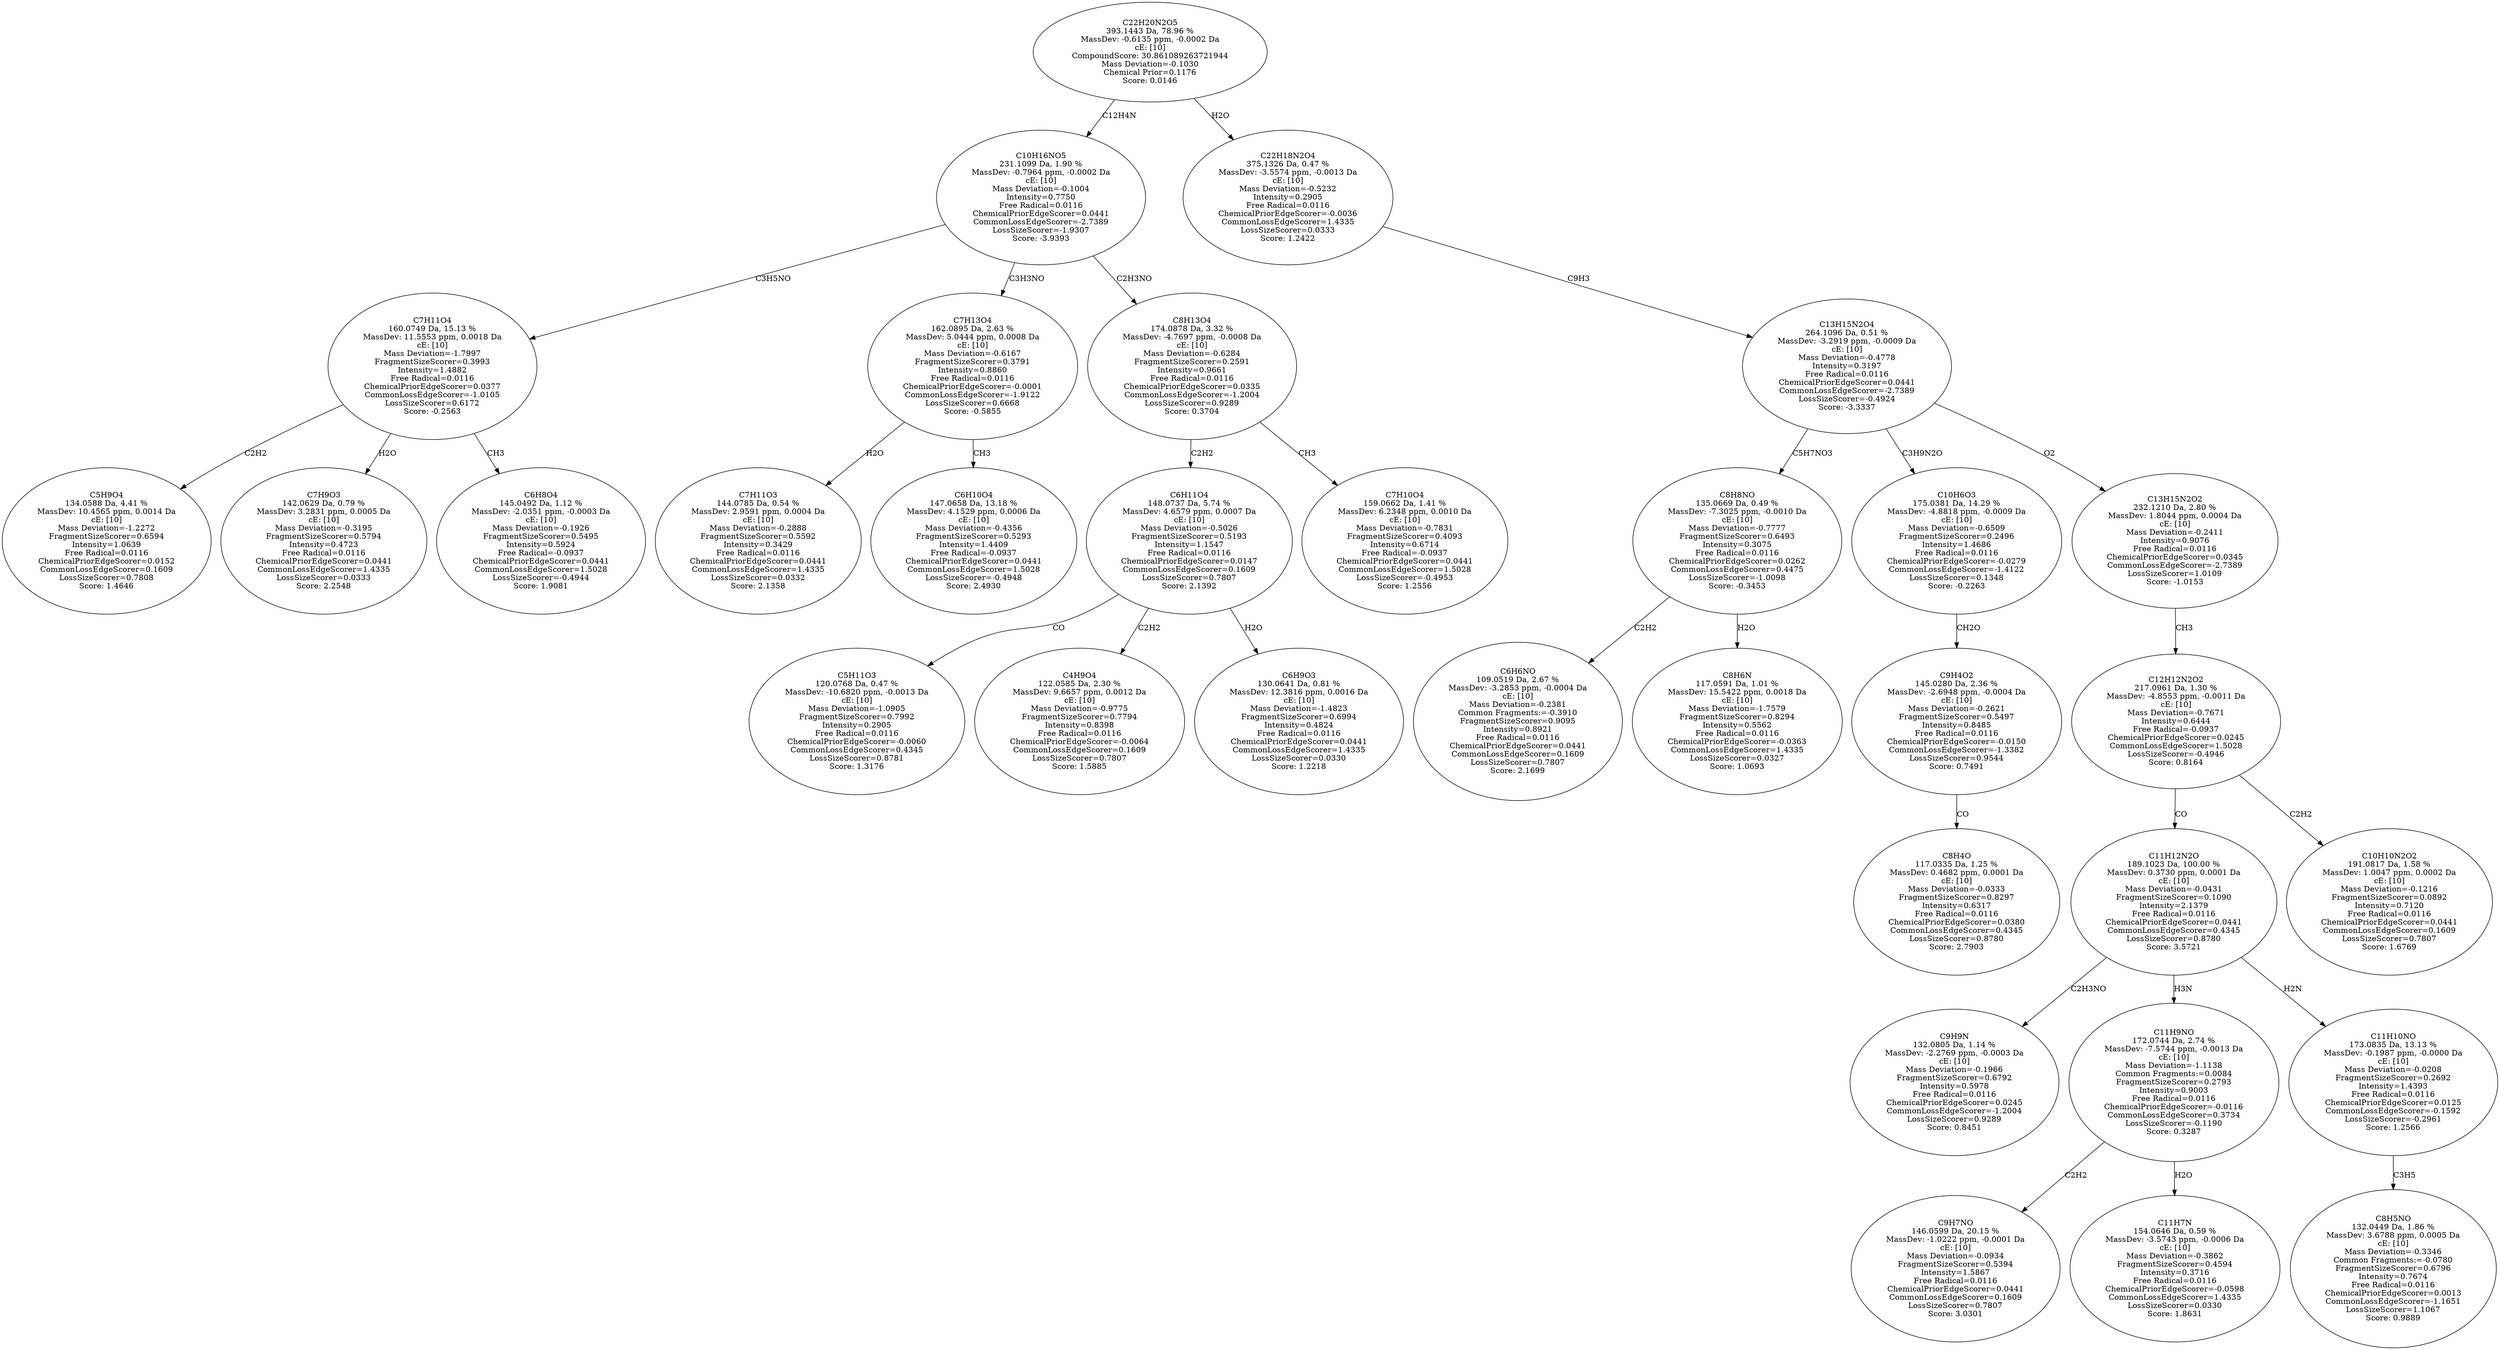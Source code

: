 strict digraph {
v1 [label="C5H9O4\n134.0588 Da, 4.41 %\nMassDev: 10.4565 ppm, 0.0014 Da\ncE: [10]\nMass Deviation=-1.2272\nFragmentSizeScorer=0.6594\nIntensity=1.0639\nFree Radical=0.0116\nChemicalPriorEdgeScorer=0.0152\nCommonLossEdgeScorer=0.1609\nLossSizeScorer=0.7808\nScore: 1.4646"];
v2 [label="C7H9O3\n142.0629 Da, 0.79 %\nMassDev: 3.2831 ppm, 0.0005 Da\ncE: [10]\nMass Deviation=-0.3195\nFragmentSizeScorer=0.5794\nIntensity=0.4723\nFree Radical=0.0116\nChemicalPriorEdgeScorer=0.0441\nCommonLossEdgeScorer=1.4335\nLossSizeScorer=0.0333\nScore: 2.2548"];
v3 [label="C6H8O4\n145.0492 Da, 1.12 %\nMassDev: -2.0351 ppm, -0.0003 Da\ncE: [10]\nMass Deviation=-0.1926\nFragmentSizeScorer=0.5495\nIntensity=0.5924\nFree Radical=-0.0937\nChemicalPriorEdgeScorer=0.0441\nCommonLossEdgeScorer=1.5028\nLossSizeScorer=-0.4944\nScore: 1.9081"];
v4 [label="C7H11O4\n160.0749 Da, 15.13 %\nMassDev: 11.5553 ppm, 0.0018 Da\ncE: [10]\nMass Deviation=-1.7997\nFragmentSizeScorer=0.3993\nIntensity=1.4882\nFree Radical=0.0116\nChemicalPriorEdgeScorer=0.0377\nCommonLossEdgeScorer=-1.0105\nLossSizeScorer=0.6172\nScore: -0.2563"];
v5 [label="C7H11O3\n144.0785 Da, 0.54 %\nMassDev: 2.9591 ppm, 0.0004 Da\ncE: [10]\nMass Deviation=-0.2888\nFragmentSizeScorer=0.5592\nIntensity=0.3429\nFree Radical=0.0116\nChemicalPriorEdgeScorer=0.0441\nCommonLossEdgeScorer=1.4335\nLossSizeScorer=0.0332\nScore: 2.1358"];
v6 [label="C6H10O4\n147.0658 Da, 13.18 %\nMassDev: 4.1529 ppm, 0.0006 Da\ncE: [10]\nMass Deviation=-0.4356\nFragmentSizeScorer=0.5293\nIntensity=1.4409\nFree Radical=-0.0937\nChemicalPriorEdgeScorer=0.0441\nCommonLossEdgeScorer=1.5028\nLossSizeScorer=-0.4948\nScore: 2.4930"];
v7 [label="C7H13O4\n162.0895 Da, 2.63 %\nMassDev: 5.0444 ppm, 0.0008 Da\ncE: [10]\nMass Deviation=-0.6167\nFragmentSizeScorer=0.3791\nIntensity=0.8860\nFree Radical=0.0116\nChemicalPriorEdgeScorer=-0.0001\nCommonLossEdgeScorer=-1.9122\nLossSizeScorer=0.6668\nScore: -0.5855"];
v8 [label="C5H11O3\n120.0768 Da, 0.47 %\nMassDev: -10.6820 ppm, -0.0013 Da\ncE: [10]\nMass Deviation=-1.0905\nFragmentSizeScorer=0.7992\nIntensity=0.2905\nFree Radical=0.0116\nChemicalPriorEdgeScorer=-0.0060\nCommonLossEdgeScorer=0.4345\nLossSizeScorer=0.8781\nScore: 1.3176"];
v9 [label="C4H9O4\n122.0585 Da, 2.30 %\nMassDev: 9.6657 ppm, 0.0012 Da\ncE: [10]\nMass Deviation=-0.9775\nFragmentSizeScorer=0.7794\nIntensity=0.8398\nFree Radical=0.0116\nChemicalPriorEdgeScorer=-0.0064\nCommonLossEdgeScorer=0.1609\nLossSizeScorer=0.7807\nScore: 1.5885"];
v10 [label="C6H9O3\n130.0641 Da, 0.81 %\nMassDev: 12.3816 ppm, 0.0016 Da\ncE: [10]\nMass Deviation=-1.4823\nFragmentSizeScorer=0.6994\nIntensity=0.4824\nFree Radical=0.0116\nChemicalPriorEdgeScorer=0.0441\nCommonLossEdgeScorer=1.4335\nLossSizeScorer=0.0330\nScore: 1.2218"];
v11 [label="C6H11O4\n148.0737 Da, 5.74 %\nMassDev: 4.6579 ppm, 0.0007 Da\ncE: [10]\nMass Deviation=-0.5026\nFragmentSizeScorer=0.5193\nIntensity=1.1547\nFree Radical=0.0116\nChemicalPriorEdgeScorer=0.0147\nCommonLossEdgeScorer=0.1609\nLossSizeScorer=0.7807\nScore: 2.1392"];
v12 [label="C7H10O4\n159.0662 Da, 1.41 %\nMassDev: 6.2348 ppm, 0.0010 Da\ncE: [10]\nMass Deviation=-0.7831\nFragmentSizeScorer=0.4093\nIntensity=0.6714\nFree Radical=-0.0937\nChemicalPriorEdgeScorer=0.0441\nCommonLossEdgeScorer=1.5028\nLossSizeScorer=-0.4953\nScore: 1.2556"];
v13 [label="C8H13O4\n174.0878 Da, 3.32 %\nMassDev: -4.7697 ppm, -0.0008 Da\ncE: [10]\nMass Deviation=-0.6284\nFragmentSizeScorer=0.2591\nIntensity=0.9661\nFree Radical=0.0116\nChemicalPriorEdgeScorer=0.0335\nCommonLossEdgeScorer=-1.2004\nLossSizeScorer=0.9289\nScore: 0.3704"];
v14 [label="C10H16NO5\n231.1099 Da, 1.90 %\nMassDev: -0.7964 ppm, -0.0002 Da\ncE: [10]\nMass Deviation=-0.1004\nIntensity=0.7750\nFree Radical=0.0116\nChemicalPriorEdgeScorer=0.0441\nCommonLossEdgeScorer=-2.7389\nLossSizeScorer=-1.9307\nScore: -3.9393"];
v15 [label="C6H6NO\n109.0519 Da, 2.67 %\nMassDev: -3.2853 ppm, -0.0004 Da\ncE: [10]\nMass Deviation=-0.2381\nCommon Fragments:=-0.3910\nFragmentSizeScorer=0.9095\nIntensity=0.8921\nFree Radical=0.0116\nChemicalPriorEdgeScorer=0.0441\nCommonLossEdgeScorer=0.1609\nLossSizeScorer=0.7807\nScore: 2.1699"];
v16 [label="C8H6N\n117.0591 Da, 1.01 %\nMassDev: 15.5422 ppm, 0.0018 Da\ncE: [10]\nMass Deviation=-1.7579\nFragmentSizeScorer=0.8294\nIntensity=0.5562\nFree Radical=0.0116\nChemicalPriorEdgeScorer=-0.0363\nCommonLossEdgeScorer=1.4335\nLossSizeScorer=0.0327\nScore: 1.0693"];
v17 [label="C8H8NO\n135.0669 Da, 0.49 %\nMassDev: -7.3025 ppm, -0.0010 Da\ncE: [10]\nMass Deviation=-0.7777\nFragmentSizeScorer=0.6493\nIntensity=0.3075\nFree Radical=0.0116\nChemicalPriorEdgeScorer=0.0262\nCommonLossEdgeScorer=0.4475\nLossSizeScorer=-1.0098\nScore: -0.3453"];
v18 [label="C8H4O\n117.0335 Da, 1.25 %\nMassDev: 0.4682 ppm, 0.0001 Da\ncE: [10]\nMass Deviation=-0.0333\nFragmentSizeScorer=0.8297\nIntensity=0.6317\nFree Radical=0.0116\nChemicalPriorEdgeScorer=0.0380\nCommonLossEdgeScorer=0.4345\nLossSizeScorer=0.8780\nScore: 2.7903"];
v19 [label="C9H4O2\n145.0280 Da, 2.36 %\nMassDev: -2.6948 ppm, -0.0004 Da\ncE: [10]\nMass Deviation=-0.2621\nFragmentSizeScorer=0.5497\nIntensity=0.8485\nFree Radical=0.0116\nChemicalPriorEdgeScorer=-0.0150\nCommonLossEdgeScorer=-1.3382\nLossSizeScorer=0.9544\nScore: 0.7491"];
v20 [label="C10H6O3\n175.0381 Da, 14.29 %\nMassDev: -4.8818 ppm, -0.0009 Da\ncE: [10]\nMass Deviation=-0.6509\nFragmentSizeScorer=0.2496\nIntensity=1.4686\nFree Radical=0.0116\nChemicalPriorEdgeScorer=-0.0279\nCommonLossEdgeScorer=-1.4122\nLossSizeScorer=0.1348\nScore: -0.2263"];
v21 [label="C9H9N\n132.0805 Da, 1.14 %\nMassDev: -2.2769 ppm, -0.0003 Da\ncE: [10]\nMass Deviation=-0.1966\nFragmentSizeScorer=0.6792\nIntensity=0.5978\nFree Radical=0.0116\nChemicalPriorEdgeScorer=0.0245\nCommonLossEdgeScorer=-1.2004\nLossSizeScorer=0.9289\nScore: 0.8451"];
v22 [label="C9H7NO\n146.0599 Da, 20.15 %\nMassDev: -1.0222 ppm, -0.0001 Da\ncE: [10]\nMass Deviation=-0.0934\nFragmentSizeScorer=0.5394\nIntensity=1.5867\nFree Radical=0.0116\nChemicalPriorEdgeScorer=0.0441\nCommonLossEdgeScorer=0.1609\nLossSizeScorer=0.7807\nScore: 3.0301"];
v23 [label="C11H7N\n154.0646 Da, 0.59 %\nMassDev: -3.5743 ppm, -0.0006 Da\ncE: [10]\nMass Deviation=-0.3862\nFragmentSizeScorer=0.4594\nIntensity=0.3716\nFree Radical=0.0116\nChemicalPriorEdgeScorer=-0.0598\nCommonLossEdgeScorer=1.4335\nLossSizeScorer=0.0330\nScore: 1.8631"];
v24 [label="C11H9NO\n172.0744 Da, 2.74 %\nMassDev: -7.5744 ppm, -0.0013 Da\ncE: [10]\nMass Deviation=-1.1138\nCommon Fragments:=0.0084\nFragmentSizeScorer=0.2793\nIntensity=0.9003\nFree Radical=0.0116\nChemicalPriorEdgeScorer=-0.0116\nCommonLossEdgeScorer=0.3734\nLossSizeScorer=-0.1190\nScore: 0.3287"];
v25 [label="C8H5NO\n132.0449 Da, 1.86 %\nMassDev: 3.6788 ppm, 0.0005 Da\ncE: [10]\nMass Deviation=-0.3346\nCommon Fragments:=-0.0780\nFragmentSizeScorer=0.6796\nIntensity=0.7674\nFree Radical=0.0116\nChemicalPriorEdgeScorer=0.0013\nCommonLossEdgeScorer=-1.1651\nLossSizeScorer=1.1067\nScore: 0.9889"];
v26 [label="C11H10NO\n173.0835 Da, 13.13 %\nMassDev: -0.1987 ppm, -0.0000 Da\ncE: [10]\nMass Deviation=-0.0208\nFragmentSizeScorer=0.2692\nIntensity=1.4393\nFree Radical=0.0116\nChemicalPriorEdgeScorer=0.0125\nCommonLossEdgeScorer=-0.1592\nLossSizeScorer=-0.2961\nScore: 1.2566"];
v27 [label="C11H12N2O\n189.1023 Da, 100.00 %\nMassDev: 0.3730 ppm, 0.0001 Da\ncE: [10]\nMass Deviation=-0.0431\nFragmentSizeScorer=0.1090\nIntensity=2.1379\nFree Radical=0.0116\nChemicalPriorEdgeScorer=0.0441\nCommonLossEdgeScorer=0.4345\nLossSizeScorer=0.8780\nScore: 3.5721"];
v28 [label="C10H10N2O2\n191.0817 Da, 1.58 %\nMassDev: 1.0047 ppm, 0.0002 Da\ncE: [10]\nMass Deviation=-0.1216\nFragmentSizeScorer=0.0892\nIntensity=0.7120\nFree Radical=0.0116\nChemicalPriorEdgeScorer=0.0441\nCommonLossEdgeScorer=0.1609\nLossSizeScorer=0.7807\nScore: 1.6769"];
v29 [label="C12H12N2O2\n217.0961 Da, 1.30 %\nMassDev: -4.8553 ppm, -0.0011 Da\ncE: [10]\nMass Deviation=-0.7671\nIntensity=0.6444\nFree Radical=-0.0937\nChemicalPriorEdgeScorer=0.0245\nCommonLossEdgeScorer=1.5028\nLossSizeScorer=-0.4946\nScore: 0.8164"];
v30 [label="C13H15N2O2\n232.1210 Da, 2.80 %\nMassDev: 1.8044 ppm, 0.0004 Da\ncE: [10]\nMass Deviation=-0.2411\nIntensity=0.9076\nFree Radical=0.0116\nChemicalPriorEdgeScorer=0.0345\nCommonLossEdgeScorer=-2.7389\nLossSizeScorer=1.0109\nScore: -1.0153"];
v31 [label="C13H15N2O4\n264.1096 Da, 0.51 %\nMassDev: -3.2919 ppm, -0.0009 Da\ncE: [10]\nMass Deviation=-0.4778\nIntensity=0.3197\nFree Radical=0.0116\nChemicalPriorEdgeScorer=0.0441\nCommonLossEdgeScorer=-2.7389\nLossSizeScorer=-0.4924\nScore: -3.3337"];
v32 [label="C22H18N2O4\n375.1326 Da, 0.47 %\nMassDev: -3.5574 ppm, -0.0013 Da\ncE: [10]\nMass Deviation=-0.5232\nIntensity=0.2905\nFree Radical=0.0116\nChemicalPriorEdgeScorer=-0.0036\nCommonLossEdgeScorer=1.4335\nLossSizeScorer=0.0333\nScore: 1.2422"];
v33 [label="C22H20N2O5\n393.1443 Da, 78.96 %\nMassDev: -0.6135 ppm, -0.0002 Da\ncE: [10]\nCompoundScore: 30.861089263721944\nMass Deviation=-0.1030\nChemical Prior=0.1176\nScore: 0.0146"];
v4 -> v1 [label="C2H2"];
v4 -> v2 [label="H2O"];
v4 -> v3 [label="CH3"];
v14 -> v4 [label="C3H5NO"];
v7 -> v5 [label="H2O"];
v7 -> v6 [label="CH3"];
v14 -> v7 [label="C3H3NO"];
v11 -> v8 [label="CO"];
v11 -> v9 [label="C2H2"];
v11 -> v10 [label="H2O"];
v13 -> v11 [label="C2H2"];
v13 -> v12 [label="CH3"];
v14 -> v13 [label="C2H3NO"];
v33 -> v14 [label="C12H4N"];
v17 -> v15 [label="C2H2"];
v17 -> v16 [label="H2O"];
v31 -> v17 [label="C5H7NO3"];
v19 -> v18 [label="CO"];
v20 -> v19 [label="CH2O"];
v31 -> v20 [label="C3H9N2O"];
v27 -> v21 [label="C2H3NO"];
v24 -> v22 [label="C2H2"];
v24 -> v23 [label="H2O"];
v27 -> v24 [label="H3N"];
v26 -> v25 [label="C3H5"];
v27 -> v26 [label="H2N"];
v29 -> v27 [label="CO"];
v29 -> v28 [label="C2H2"];
v30 -> v29 [label="CH3"];
v31 -> v30 [label="O2"];
v32 -> v31 [label="C9H3"];
v33 -> v32 [label="H2O"];
}
